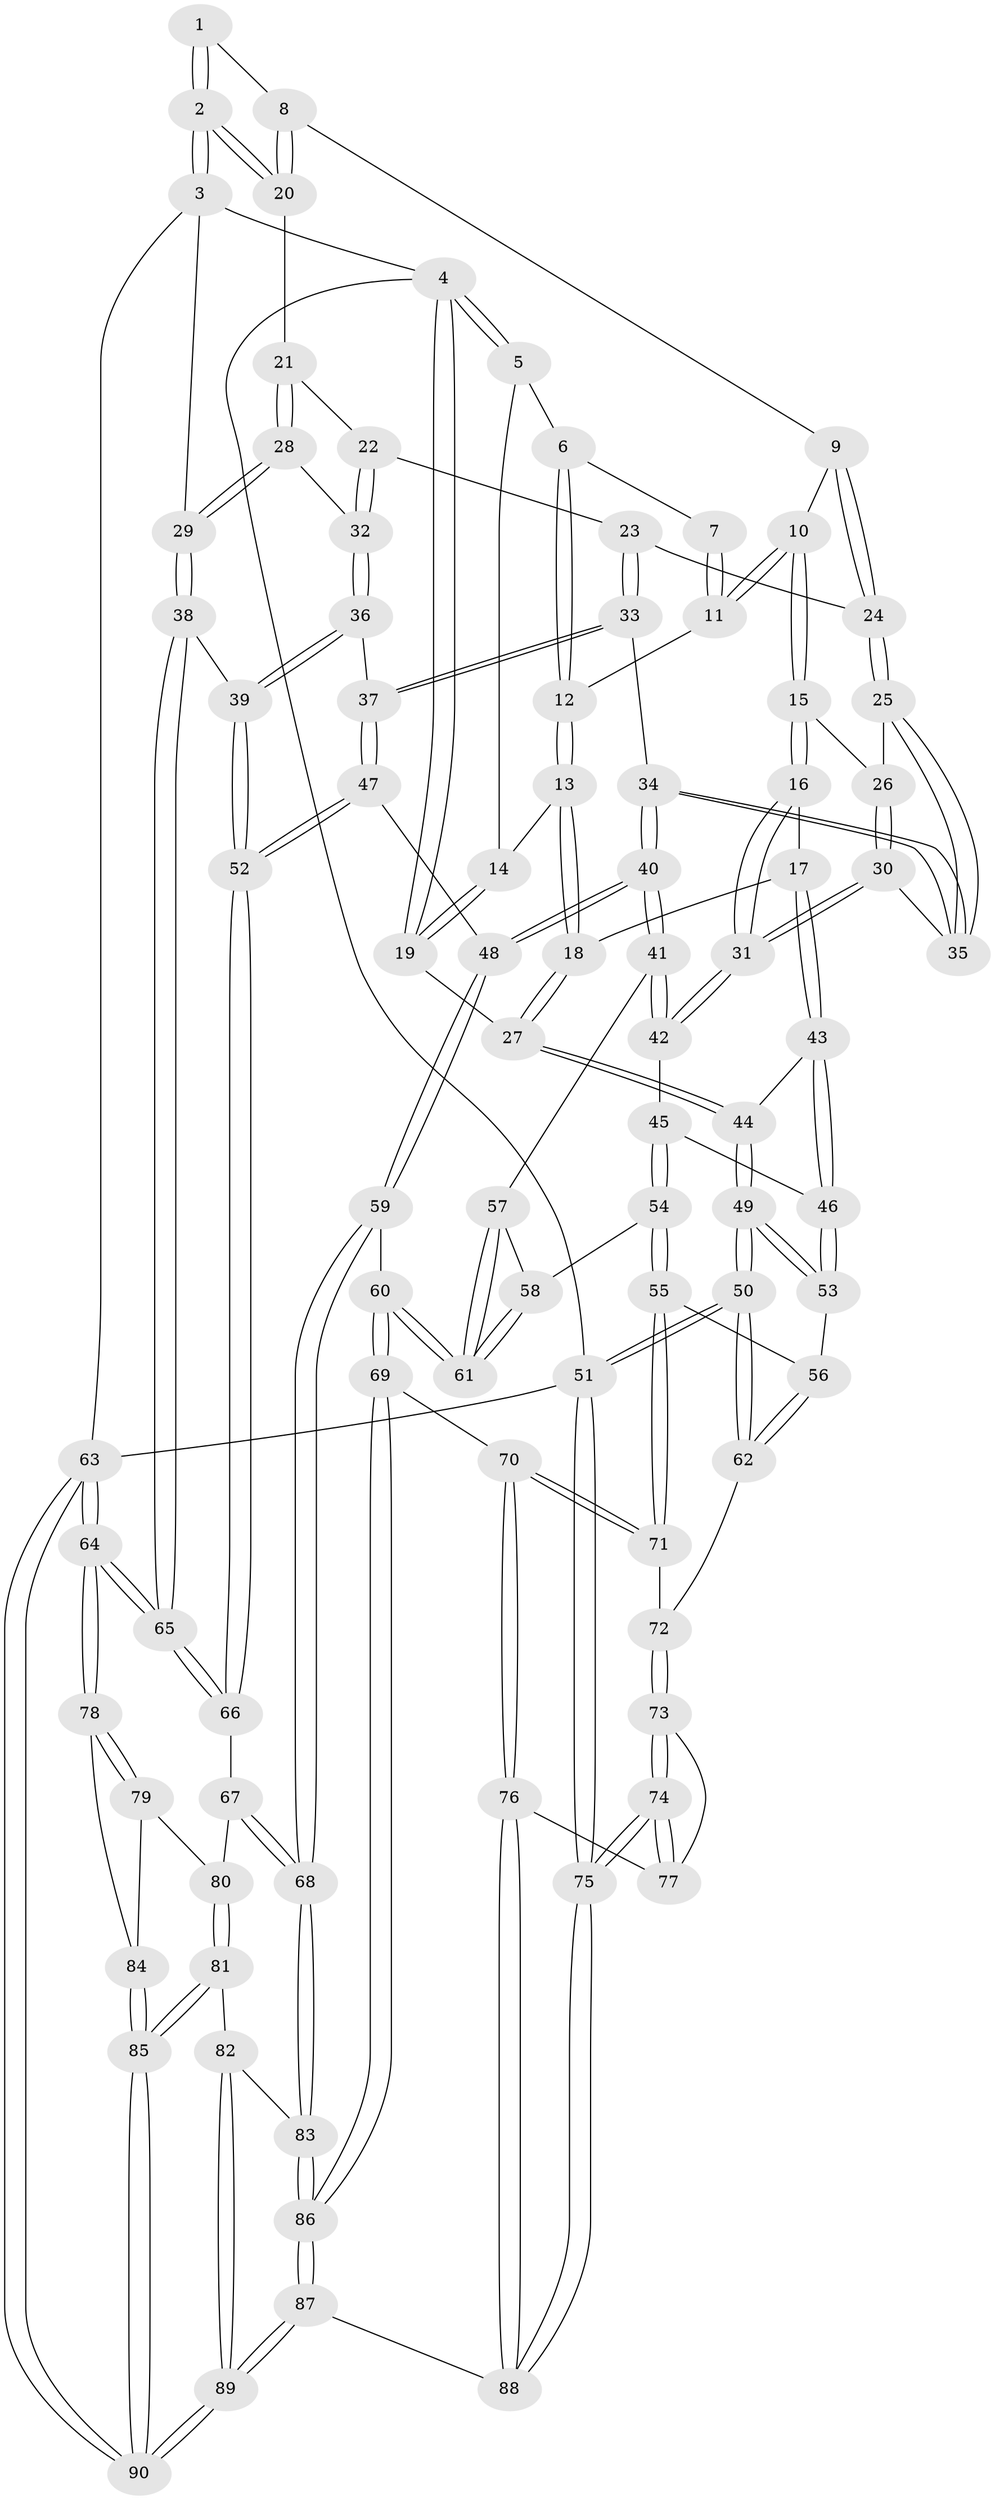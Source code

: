 // coarse degree distribution, {3: 0.17777777777777778, 8: 0.022222222222222223, 4: 0.4, 5: 0.24444444444444444, 6: 0.044444444444444446, 2: 0.06666666666666667, 10: 0.022222222222222223, 7: 0.022222222222222223}
// Generated by graph-tools (version 1.1) at 2025/21/03/04/25 18:21:24]
// undirected, 90 vertices, 222 edges
graph export_dot {
graph [start="1"]
  node [color=gray90,style=filled];
  1 [pos="+0.6293992387305437+0"];
  2 [pos="+1+0"];
  3 [pos="+1+0"];
  4 [pos="+0+0"];
  5 [pos="+0+0"];
  6 [pos="+0.0031240881694652375+0"];
  7 [pos="+0.39301567293034867+0"];
  8 [pos="+0.640738702139402+0.09842549728840491"];
  9 [pos="+0.5953008501149807+0.13934478715636778"];
  10 [pos="+0.43589692490024684+0.13286092537255664"];
  11 [pos="+0.3835795043133476+0.0036665601911304354"];
  12 [pos="+0.20835299181244055+0.07908430914442825"];
  13 [pos="+0.1699480365411191+0.16362879533411404"];
  14 [pos="+0.1297812210081052+0.128320482117189"];
  15 [pos="+0.40186711352192356+0.18694755487015324"];
  16 [pos="+0.22265615262603583+0.30306188787374216"];
  17 [pos="+0.21291931083066637+0.3053603271041254"];
  18 [pos="+0.17294084824139494+0.1876115425712495"];
  19 [pos="+0+0"];
  20 [pos="+0.8467926618138921+0.1294472579198372"];
  21 [pos="+0.8475358271763425+0.1642114416620849"];
  22 [pos="+0.773180322225133+0.2704291840237809"];
  23 [pos="+0.7358904998583056+0.29827534479588574"];
  24 [pos="+0.6144277812607479+0.22810255992935374"];
  25 [pos="+0.5786349916636048+0.30931980427291467"];
  26 [pos="+0.4517910355421523+0.2625538106163925"];
  27 [pos="+0+0.1102545763555871"];
  28 [pos="+0.9244119111762886+0.27647693183280914"];
  29 [pos="+1+0.3938495374293116"];
  30 [pos="+0.47612349506243956+0.39099782864337873"];
  31 [pos="+0.4566889176719688+0.41510644568454014"];
  32 [pos="+0.8615208634428098+0.36413759915562155"];
  33 [pos="+0.7189168816638933+0.4102482966874971"];
  34 [pos="+0.6592232110059751+0.425362089756032"];
  35 [pos="+0.5759803555200799+0.3481153475404232"];
  36 [pos="+0.8462713151121445+0.4448643550749142"];
  37 [pos="+0.8043942653876994+0.4585484571536619"];
  38 [pos="+1+0.4965637166373588"];
  39 [pos="+0.9567152316011794+0.47170651805165825"];
  40 [pos="+0.5803490867016419+0.5573209942670492"];
  41 [pos="+0.5202833815999184+0.5513412395289808"];
  42 [pos="+0.4627058763600316+0.48401762761164896"];
  43 [pos="+0.20288752763212559+0.3184819298823616"];
  44 [pos="+0+0.22995804832775096"];
  45 [pos="+0.26145151713469766+0.535357171580293"];
  46 [pos="+0.1872211388427601+0.4009522043576985"];
  47 [pos="+0.7751030170831638+0.6214603689177749"];
  48 [pos="+0.6008194304822705+0.5804762850785163"];
  49 [pos="+0+0.5693556730312631"];
  50 [pos="+0+0.7961097153835118"];
  51 [pos="+0+1"];
  52 [pos="+0.8022942109174814+0.6646489157964574"];
  53 [pos="+0+0.5310846409213591"];
  54 [pos="+0.2648324966779633+0.6283070456972099"];
  55 [pos="+0.2430943559425909+0.6574038505849336"];
  56 [pos="+0.0956420892547475+0.6171827532303527"];
  57 [pos="+0.5191121040446257+0.5527335138097828"];
  58 [pos="+0.2997852403861604+0.6362395602725814"];
  59 [pos="+0.5955887497414937+0.793980041441149"];
  60 [pos="+0.46795777493071705+0.7817625085208368"];
  61 [pos="+0.4437458427773345+0.7158133112935388"];
  62 [pos="+0.060892062699757325+0.7700737026459687"];
  63 [pos="+1+1"];
  64 [pos="+1+0.8870265421099764"];
  65 [pos="+1+0.6608575204959544"];
  66 [pos="+0.8147828603653354+0.690141976020941"];
  67 [pos="+0.7858226747609531+0.7516509292324558"];
  68 [pos="+0.6093492752750554+0.8042918915478057"];
  69 [pos="+0.3988553048334886+0.8504725062936723"];
  70 [pos="+0.28158188437232323+0.8070662131056587"];
  71 [pos="+0.2219937094400169+0.7332133694559664"];
  72 [pos="+0.1332087597638913+0.778287877189818"];
  73 [pos="+0.13730989375762967+0.8228704527186965"];
  74 [pos="+0.03461450514445027+1"];
  75 [pos="+0+1"];
  76 [pos="+0.23576795822348248+0.9128757124193941"];
  77 [pos="+0.1788834518591987+0.8979764550428677"];
  78 [pos="+1+0.8683784051018457"];
  79 [pos="+0.8665944015266211+0.8273243761025504"];
  80 [pos="+0.7860499828437846+0.7522020480574415"];
  81 [pos="+0.7819562892970614+0.9234487033325524"];
  82 [pos="+0.6236772521069617+0.8906211050881488"];
  83 [pos="+0.6162833204102929+0.8785460269906951"];
  84 [pos="+0.8714223950889124+0.8982111204057243"];
  85 [pos="+0.8194606400528514+0.9944040458875756"];
  86 [pos="+0.40604772437786585+1"];
  87 [pos="+0.35729772314446784+1"];
  88 [pos="+0.33043681192140484+1"];
  89 [pos="+0.696636935613457+1"];
  90 [pos="+0.8757544634793148+1"];
  1 -- 2;
  1 -- 2;
  1 -- 8;
  2 -- 3;
  2 -- 3;
  2 -- 20;
  2 -- 20;
  3 -- 4;
  3 -- 29;
  3 -- 63;
  4 -- 5;
  4 -- 5;
  4 -- 19;
  4 -- 19;
  4 -- 51;
  5 -- 6;
  5 -- 14;
  6 -- 7;
  6 -- 12;
  6 -- 12;
  7 -- 11;
  7 -- 11;
  8 -- 9;
  8 -- 20;
  8 -- 20;
  9 -- 10;
  9 -- 24;
  9 -- 24;
  10 -- 11;
  10 -- 11;
  10 -- 15;
  10 -- 15;
  11 -- 12;
  12 -- 13;
  12 -- 13;
  13 -- 14;
  13 -- 18;
  13 -- 18;
  14 -- 19;
  14 -- 19;
  15 -- 16;
  15 -- 16;
  15 -- 26;
  16 -- 17;
  16 -- 31;
  16 -- 31;
  17 -- 18;
  17 -- 43;
  17 -- 43;
  18 -- 27;
  18 -- 27;
  19 -- 27;
  20 -- 21;
  21 -- 22;
  21 -- 28;
  21 -- 28;
  22 -- 23;
  22 -- 32;
  22 -- 32;
  23 -- 24;
  23 -- 33;
  23 -- 33;
  24 -- 25;
  24 -- 25;
  25 -- 26;
  25 -- 35;
  25 -- 35;
  26 -- 30;
  26 -- 30;
  27 -- 44;
  27 -- 44;
  28 -- 29;
  28 -- 29;
  28 -- 32;
  29 -- 38;
  29 -- 38;
  30 -- 31;
  30 -- 31;
  30 -- 35;
  31 -- 42;
  31 -- 42;
  32 -- 36;
  32 -- 36;
  33 -- 34;
  33 -- 37;
  33 -- 37;
  34 -- 35;
  34 -- 35;
  34 -- 40;
  34 -- 40;
  36 -- 37;
  36 -- 39;
  36 -- 39;
  37 -- 47;
  37 -- 47;
  38 -- 39;
  38 -- 65;
  38 -- 65;
  39 -- 52;
  39 -- 52;
  40 -- 41;
  40 -- 41;
  40 -- 48;
  40 -- 48;
  41 -- 42;
  41 -- 42;
  41 -- 57;
  42 -- 45;
  43 -- 44;
  43 -- 46;
  43 -- 46;
  44 -- 49;
  44 -- 49;
  45 -- 46;
  45 -- 54;
  45 -- 54;
  46 -- 53;
  46 -- 53;
  47 -- 48;
  47 -- 52;
  47 -- 52;
  48 -- 59;
  48 -- 59;
  49 -- 50;
  49 -- 50;
  49 -- 53;
  49 -- 53;
  50 -- 51;
  50 -- 51;
  50 -- 62;
  50 -- 62;
  51 -- 75;
  51 -- 75;
  51 -- 63;
  52 -- 66;
  52 -- 66;
  53 -- 56;
  54 -- 55;
  54 -- 55;
  54 -- 58;
  55 -- 56;
  55 -- 71;
  55 -- 71;
  56 -- 62;
  56 -- 62;
  57 -- 58;
  57 -- 61;
  57 -- 61;
  58 -- 61;
  58 -- 61;
  59 -- 60;
  59 -- 68;
  59 -- 68;
  60 -- 61;
  60 -- 61;
  60 -- 69;
  60 -- 69;
  62 -- 72;
  63 -- 64;
  63 -- 64;
  63 -- 90;
  63 -- 90;
  64 -- 65;
  64 -- 65;
  64 -- 78;
  64 -- 78;
  65 -- 66;
  65 -- 66;
  66 -- 67;
  67 -- 68;
  67 -- 68;
  67 -- 80;
  68 -- 83;
  68 -- 83;
  69 -- 70;
  69 -- 86;
  69 -- 86;
  70 -- 71;
  70 -- 71;
  70 -- 76;
  70 -- 76;
  71 -- 72;
  72 -- 73;
  72 -- 73;
  73 -- 74;
  73 -- 74;
  73 -- 77;
  74 -- 75;
  74 -- 75;
  74 -- 77;
  74 -- 77;
  75 -- 88;
  75 -- 88;
  76 -- 77;
  76 -- 88;
  76 -- 88;
  78 -- 79;
  78 -- 79;
  78 -- 84;
  79 -- 80;
  79 -- 84;
  80 -- 81;
  80 -- 81;
  81 -- 82;
  81 -- 85;
  81 -- 85;
  82 -- 83;
  82 -- 89;
  82 -- 89;
  83 -- 86;
  83 -- 86;
  84 -- 85;
  84 -- 85;
  85 -- 90;
  85 -- 90;
  86 -- 87;
  86 -- 87;
  87 -- 88;
  87 -- 89;
  87 -- 89;
  89 -- 90;
  89 -- 90;
}
